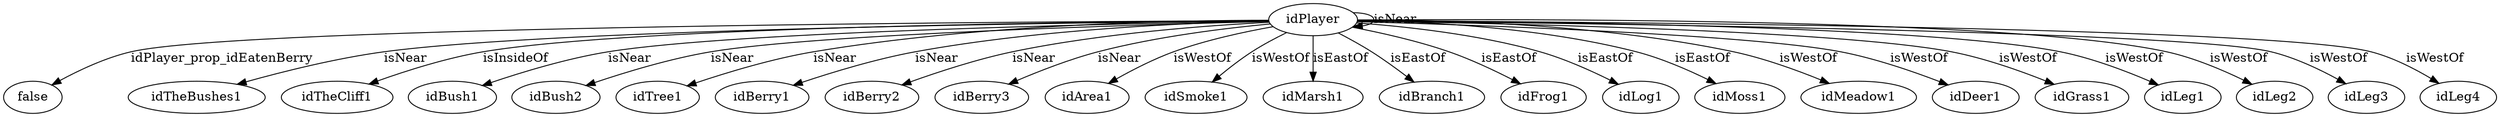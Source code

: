 digraph  {
idPlayer [node_type=entity_node];
false [node_type=property_node];
idTheBushes1 [node_type=entity_node];
idTheCliff1 [node_type=entity_node];
idBush1 [node_type=entity_node];
idBush2 [node_type=entity_node];
idTree1 [node_type=entity_node];
idBerry1 [node_type=entity_node];
idBerry2 [node_type=entity_node];
idBerry3 [node_type=entity_node];
idArea1 [node_type=entity_node];
idSmoke1 [node_type=entity_node];
idMarsh1 [node_type=entity_node];
idBranch1 [node_type=entity_node];
idFrog1 [node_type=entity_node];
idLog1 [node_type=entity_node];
idMoss1 [node_type=entity_node];
idMeadow1 [node_type=entity_node];
idDeer1 [node_type=entity_node];
idGrass1 [node_type=entity_node];
idLeg1 [node_type=entity_node];
idLeg2 [node_type=entity_node];
idLeg3 [node_type=entity_node];
idLeg4 [node_type=entity_node];
idPlayer -> false  [edge_type=property, label=idPlayer_prop_idEatenBerry];
idPlayer -> idTheBushes1  [edge_type=relationship, label=isNear];
idPlayer -> idTheCliff1  [edge_type=relationship, label=isInsideOf];
idPlayer -> idPlayer  [edge_type=relationship, label=isNear];
idPlayer -> idBush1  [edge_type=relationship, label=isNear];
idPlayer -> idBush2  [edge_type=relationship, label=isNear];
idPlayer -> idTree1  [edge_type=relationship, label=isNear];
idPlayer -> idBerry1  [edge_type=relationship, label=isNear];
idPlayer -> idBerry2  [edge_type=relationship, label=isNear];
idPlayer -> idBerry3  [edge_type=relationship, label=isNear];
idPlayer -> idArea1  [edge_type=relationship, label=isWestOf];
idPlayer -> idSmoke1  [edge_type=relationship, label=isWestOf];
idPlayer -> idMarsh1  [edge_type=relationship, label=isEastOf];
idPlayer -> idBranch1  [edge_type=relationship, label=isEastOf];
idPlayer -> idFrog1  [edge_type=relationship, label=isEastOf];
idPlayer -> idLog1  [edge_type=relationship, label=isEastOf];
idPlayer -> idMoss1  [edge_type=relationship, label=isEastOf];
idPlayer -> idMeadow1  [edge_type=relationship, label=isWestOf];
idPlayer -> idDeer1  [edge_type=relationship, label=isWestOf];
idPlayer -> idGrass1  [edge_type=relationship, label=isWestOf];
idPlayer -> idLeg1  [edge_type=relationship, label=isWestOf];
idPlayer -> idLeg2  [edge_type=relationship, label=isWestOf];
idPlayer -> idLeg3  [edge_type=relationship, label=isWestOf];
idPlayer -> idLeg4  [edge_type=relationship, label=isWestOf];
}
